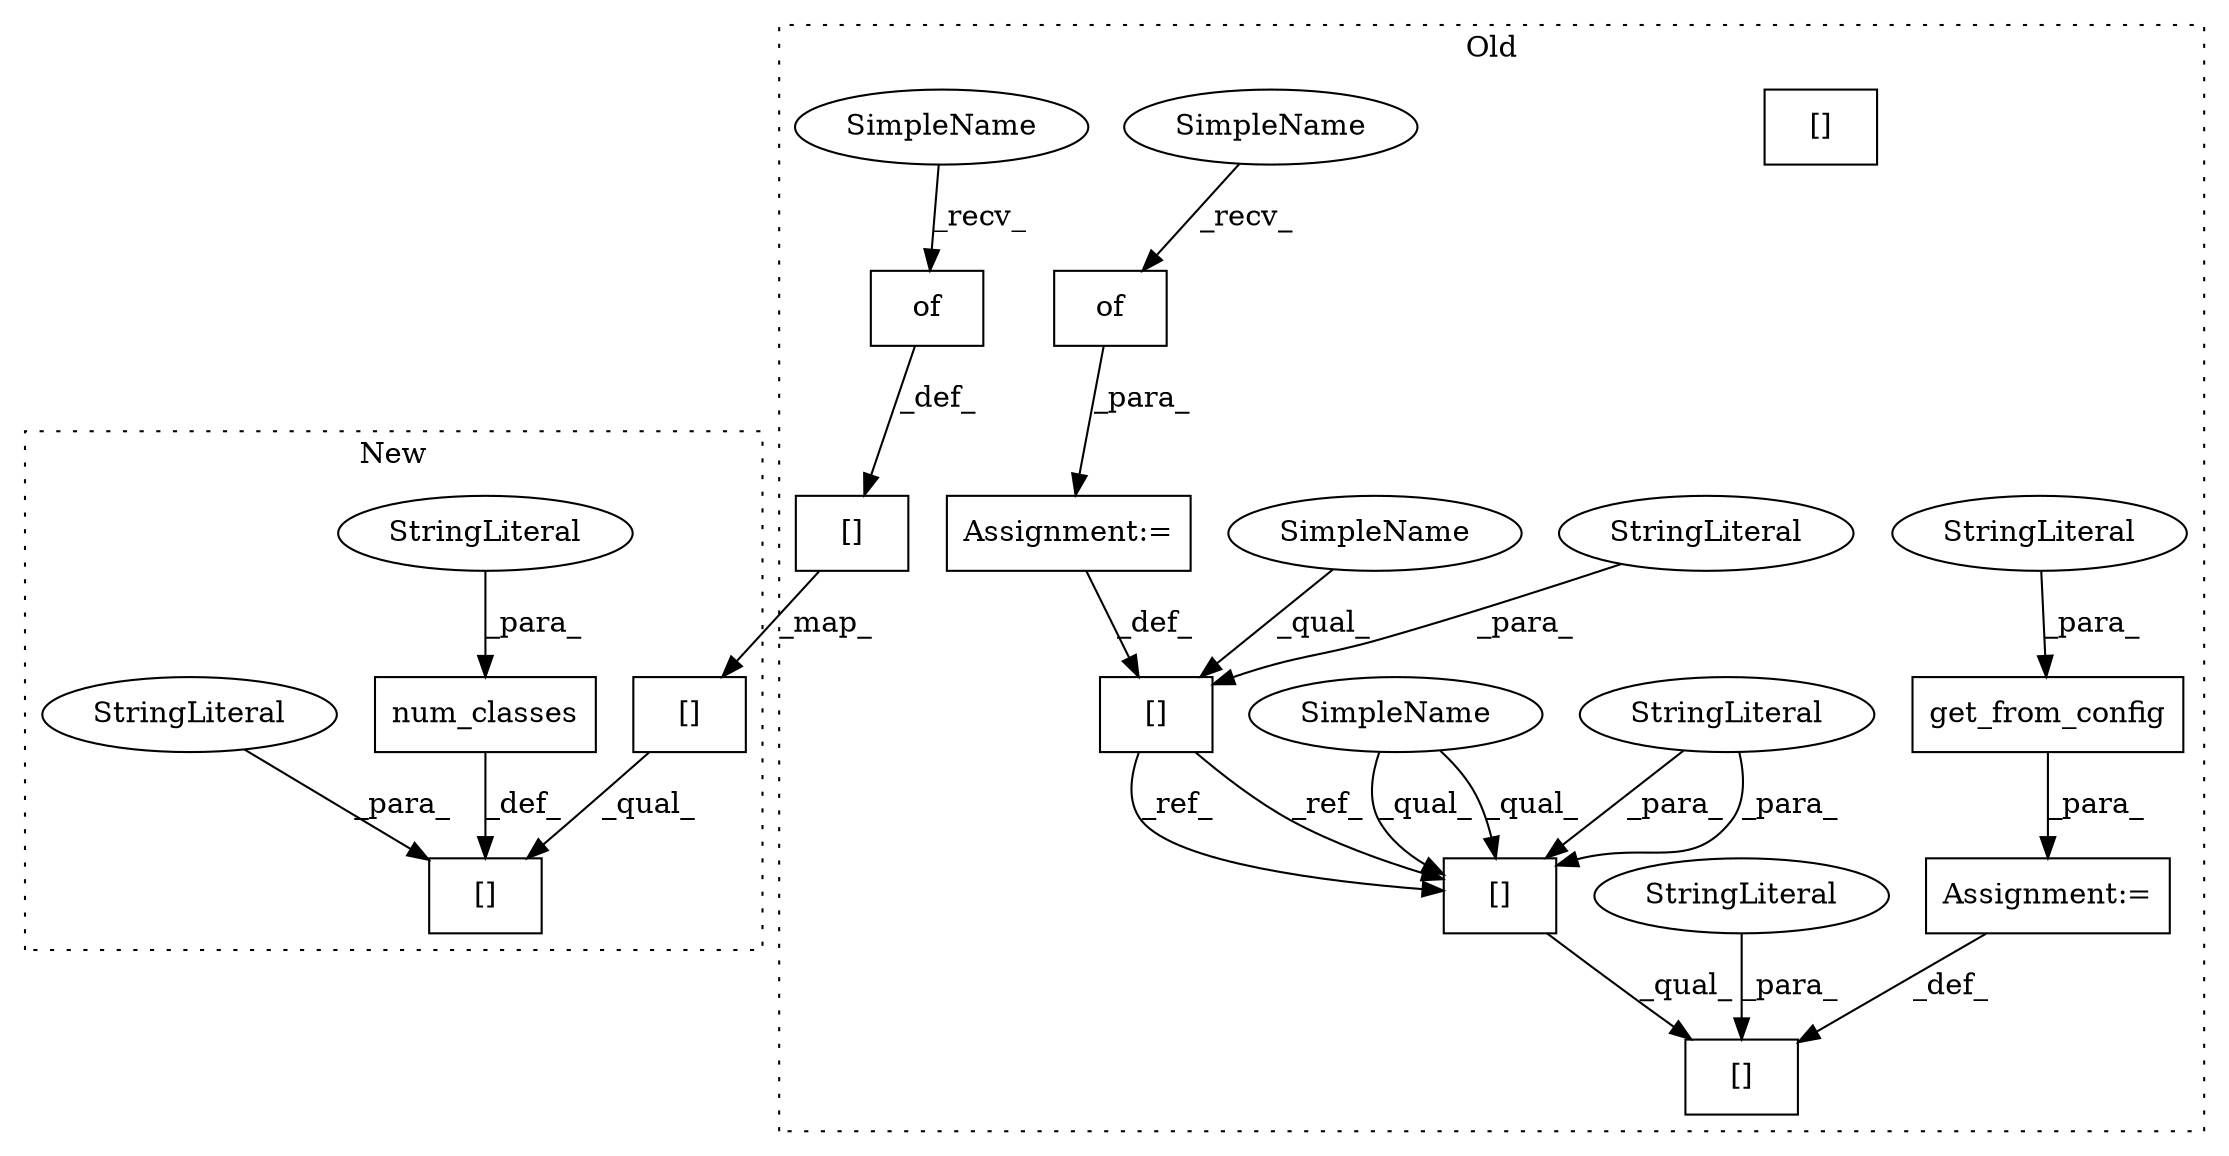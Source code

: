 digraph G {
subgraph cluster0 {
1 [label="get_from_config" a="32" s="1178,1242" l="16,1" shape="box"];
4 [label="StringLiteral" a="45" s="1194" l="16" shape="ellipse"];
5 [label="Assignment:=" a="7" s="1172" l="1" shape="box"];
6 [label="[]" a="2" s="1140,1171" l="15,1" shape="box"];
7 [label="StringLiteral" a="45" s="1155" l="16" shape="ellipse"];
8 [label="[]" a="2" s="951,971" l="7,1" shape="box"];
9 [label="StringLiteral" a="45" s="958" l="13" shape="ellipse"];
10 [label="[]" a="2" s="1140,1153" l="7,1" shape="box"];
11 [label="StringLiteral" a="45" s="1147" l="6" shape="ellipse"];
12 [label="of" a="32" s="977" l="4" shape="box"];
13 [label="of" a="32" s="1268" l="4" shape="box"];
14 [label="Assignment:=" a="7" s="972" l="1" shape="box"];
16 [label="[]" a="2" s="1249,1262" l="7,1" shape="box"];
19 [label="SimpleName" a="42" s="1140" l="6" shape="ellipse"];
20 [label="SimpleName" a="42" s="951" l="6" shape="ellipse"];
21 [label="[]" a="2" s="1140,1153" l="7,1" shape="box"];
22 [label="SimpleName" a="42" s="973" l="3" shape="ellipse"];
23 [label="SimpleName" a="42" s="1264" l="3" shape="ellipse"];
label = "Old";
style="dotted";
}
subgraph cluster1 {
2 [label="num_classes" a="32" s="969,989" l="12,1" shape="box"];
3 [label="StringLiteral" a="45" s="981" l="8" shape="ellipse"];
15 [label="[]" a="2" s="940,962" l="15,1" shape="box"];
17 [label="[]" a="2" s="940,953" l="7,1" shape="box"];
18 [label="StringLiteral" a="45" s="955" l="7" shape="ellipse"];
label = "New";
style="dotted";
}
1 -> 5 [label="_para_"];
2 -> 15 [label="_def_"];
3 -> 2 [label="_para_"];
4 -> 1 [label="_para_"];
5 -> 6 [label="_def_"];
7 -> 6 [label="_para_"];
8 -> 21 [label="_ref_"];
8 -> 21 [label="_ref_"];
9 -> 8 [label="_para_"];
11 -> 21 [label="_para_"];
11 -> 21 [label="_para_"];
12 -> 14 [label="_para_"];
13 -> 16 [label="_def_"];
14 -> 8 [label="_def_"];
16 -> 17 [label="_map_"];
17 -> 15 [label="_qual_"];
18 -> 15 [label="_para_"];
19 -> 21 [label="_qual_"];
19 -> 21 [label="_qual_"];
20 -> 8 [label="_qual_"];
21 -> 6 [label="_qual_"];
22 -> 12 [label="_recv_"];
23 -> 13 [label="_recv_"];
}